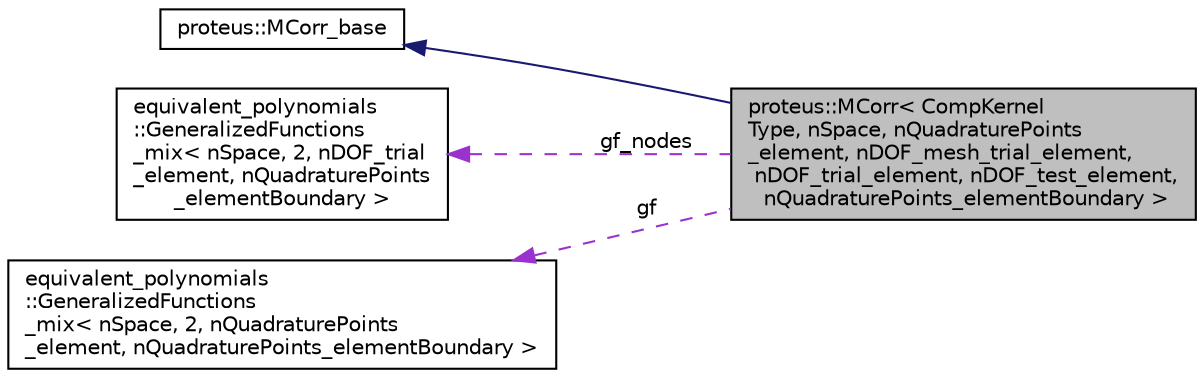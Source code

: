 digraph "proteus::MCorr&lt; CompKernelType, nSpace, nQuadraturePoints_element, nDOF_mesh_trial_element, nDOF_trial_element, nDOF_test_element, nQuadraturePoints_elementBoundary &gt;"
{
 // LATEX_PDF_SIZE
  edge [fontname="Helvetica",fontsize="10",labelfontname="Helvetica",labelfontsize="10"];
  node [fontname="Helvetica",fontsize="10",shape=record];
  rankdir="LR";
  Node1 [label="proteus::MCorr\< CompKernel\lType, nSpace, nQuadraturePoints\l_element, nDOF_mesh_trial_element,\l nDOF_trial_element, nDOF_test_element,\l nQuadraturePoints_elementBoundary \>",height=0.2,width=0.4,color="black", fillcolor="grey75", style="filled", fontcolor="black",tooltip=" "];
  Node2 -> Node1 [dir="back",color="midnightblue",fontsize="10",style="solid",fontname="Helvetica"];
  Node2 [label="proteus::MCorr_base",height=0.2,width=0.4,color="black", fillcolor="white", style="filled",URL="$classproteus_1_1MCorr__base.html",tooltip=" "];
  Node3 -> Node1 [dir="back",color="darkorchid3",fontsize="10",style="dashed",label=" gf_nodes" ,fontname="Helvetica"];
  Node3 [label="equivalent_polynomials\l::GeneralizedFunctions\l_mix\< nSpace, 2, nDOF_trial\l_element, nQuadraturePoints\l_elementBoundary \>",height=0.2,width=0.4,color="black", fillcolor="white", style="filled",URL="$classequivalent__polynomials_1_1GeneralizedFunctions__mix.html",tooltip=" "];
  Node4 -> Node1 [dir="back",color="darkorchid3",fontsize="10",style="dashed",label=" gf" ,fontname="Helvetica"];
  Node4 [label="equivalent_polynomials\l::GeneralizedFunctions\l_mix\< nSpace, 2, nQuadraturePoints\l_element, nQuadraturePoints_elementBoundary \>",height=0.2,width=0.4,color="black", fillcolor="white", style="filled",URL="$classequivalent__polynomials_1_1GeneralizedFunctions__mix.html",tooltip=" "];
}
